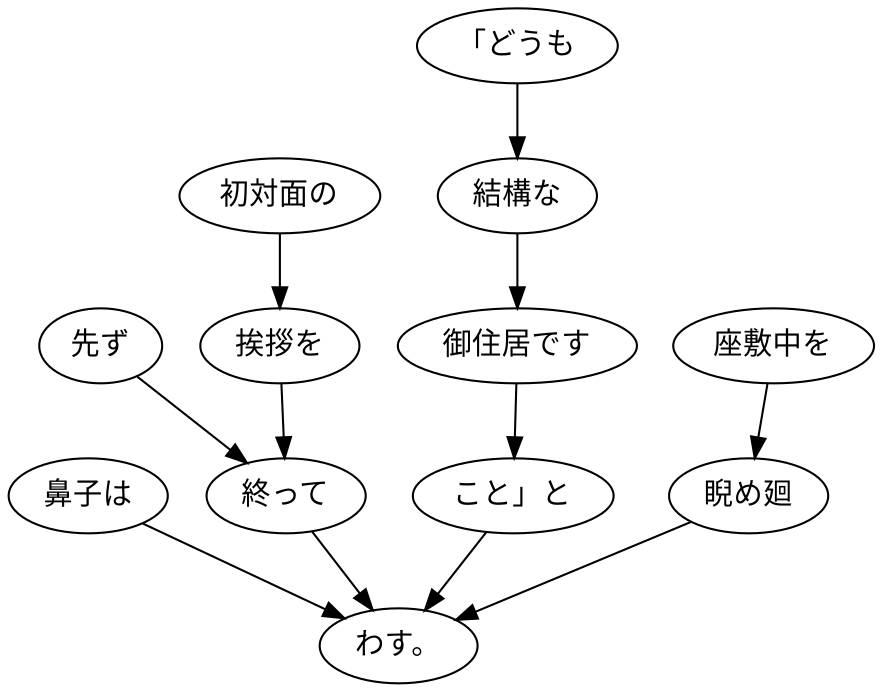 digraph graph1583 {
	node0 [label="鼻子は"];
	node1 [label="先ず"];
	node2 [label="初対面の"];
	node3 [label="挨拶を"];
	node4 [label="終って"];
	node5 [label="「どうも"];
	node6 [label="結構な"];
	node7 [label="御住居です"];
	node8 [label="こと」と"];
	node9 [label="座敷中を"];
	node10 [label="睨め廻"];
	node11 [label="わす。"];
	node0 -> node11;
	node1 -> node4;
	node2 -> node3;
	node3 -> node4;
	node4 -> node11;
	node5 -> node6;
	node6 -> node7;
	node7 -> node8;
	node8 -> node11;
	node9 -> node10;
	node10 -> node11;
}
